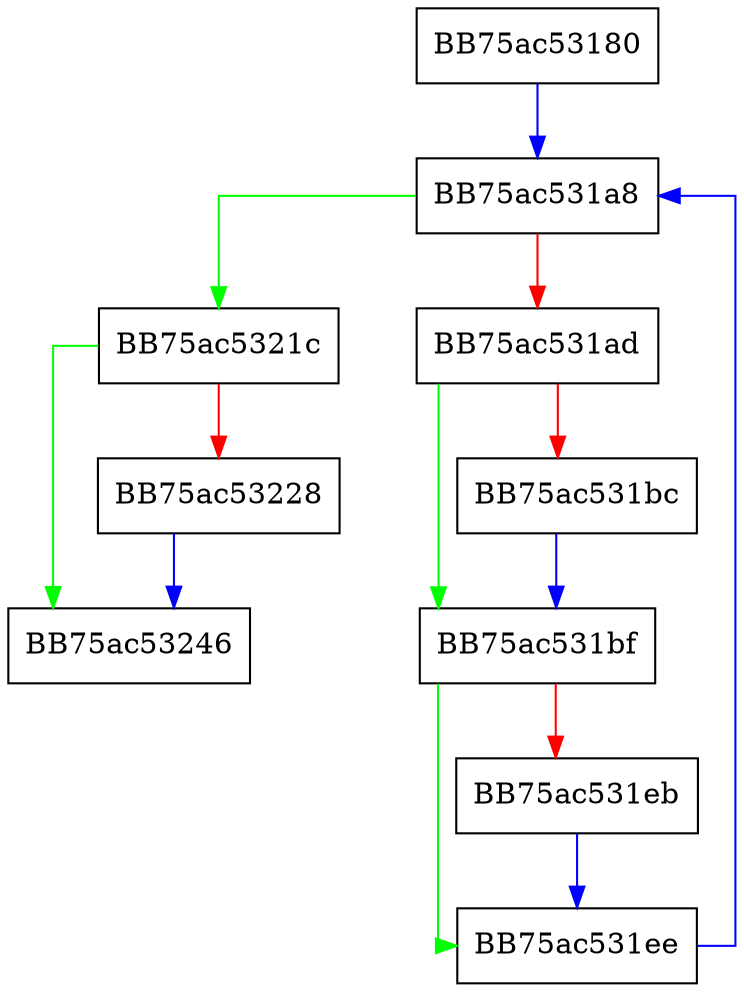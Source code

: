 digraph CreateStringFromMap {
  node [shape="box"];
  graph [splines=ortho];
  BB75ac53180 -> BB75ac531a8 [color="blue"];
  BB75ac531a8 -> BB75ac5321c [color="green"];
  BB75ac531a8 -> BB75ac531ad [color="red"];
  BB75ac531ad -> BB75ac531bf [color="green"];
  BB75ac531ad -> BB75ac531bc [color="red"];
  BB75ac531bc -> BB75ac531bf [color="blue"];
  BB75ac531bf -> BB75ac531ee [color="green"];
  BB75ac531bf -> BB75ac531eb [color="red"];
  BB75ac531eb -> BB75ac531ee [color="blue"];
  BB75ac531ee -> BB75ac531a8 [color="blue"];
  BB75ac5321c -> BB75ac53246 [color="green"];
  BB75ac5321c -> BB75ac53228 [color="red"];
  BB75ac53228 -> BB75ac53246 [color="blue"];
}
